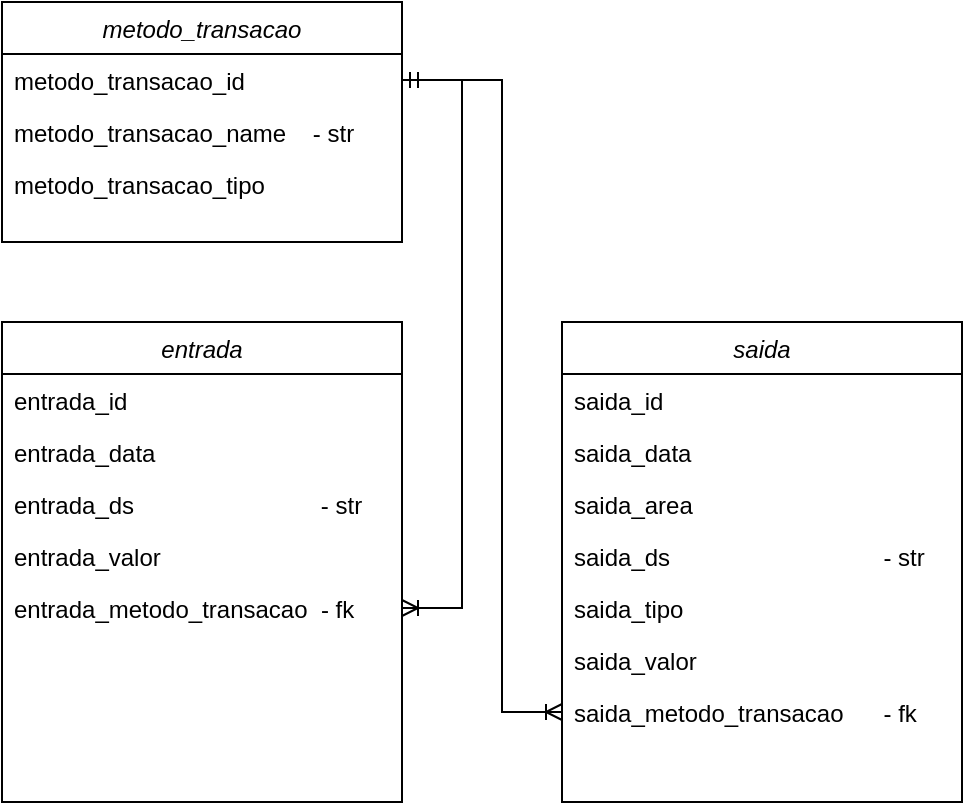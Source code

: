 <mxfile version="21.6.1" type="device">
  <diagram id="C5RBs43oDa-KdzZeNtuy" name="Page-1">
    <mxGraphModel dx="1256" dy="833" grid="1" gridSize="10" guides="1" tooltips="1" connect="1" arrows="1" fold="1" page="1" pageScale="1" pageWidth="827" pageHeight="1169" math="0" shadow="0">
      <root>
        <mxCell id="WIyWlLk6GJQsqaUBKTNV-0" />
        <mxCell id="WIyWlLk6GJQsqaUBKTNV-1" parent="WIyWlLk6GJQsqaUBKTNV-0" />
        <mxCell id="zkfFHV4jXpPFQw0GAbJ--0" value="metodo_transacao" style="swimlane;fontStyle=2;align=center;verticalAlign=top;childLayout=stackLayout;horizontal=1;startSize=26;horizontalStack=0;resizeParent=1;resizeLast=0;collapsible=1;marginBottom=0;rounded=0;shadow=0;strokeWidth=1;" parent="WIyWlLk6GJQsqaUBKTNV-1" vertex="1">
          <mxGeometry x="120" y="120" width="200" height="120" as="geometry">
            <mxRectangle x="120" y="120" width="160" height="26" as="alternateBounds" />
          </mxGeometry>
        </mxCell>
        <mxCell id="zkfFHV4jXpPFQw0GAbJ--1" value="metodo_transacao_id" style="text;align=left;verticalAlign=top;spacingLeft=4;spacingRight=4;overflow=hidden;rotatable=0;points=[[0,0.5],[1,0.5]];portConstraint=eastwest;" parent="zkfFHV4jXpPFQw0GAbJ--0" vertex="1">
          <mxGeometry y="26" width="200" height="26" as="geometry" />
        </mxCell>
        <mxCell id="zkfFHV4jXpPFQw0GAbJ--2" value="metodo_transacao_name    - str" style="text;align=left;verticalAlign=top;spacingLeft=4;spacingRight=4;overflow=hidden;rotatable=0;points=[[0,0.5],[1,0.5]];portConstraint=eastwest;rounded=0;shadow=0;html=0;" parent="zkfFHV4jXpPFQw0GAbJ--0" vertex="1">
          <mxGeometry y="52" width="200" height="26" as="geometry" />
        </mxCell>
        <mxCell id="1JE7Vxh66b0BAEWKvs18-33" value="metodo_transacao_tipo" style="text;align=left;verticalAlign=top;spacingLeft=4;spacingRight=4;overflow=hidden;rotatable=0;points=[[0,0.5],[1,0.5]];portConstraint=eastwest;rounded=0;shadow=0;html=0;" vertex="1" parent="zkfFHV4jXpPFQw0GAbJ--0">
          <mxGeometry y="78" width="200" height="26" as="geometry" />
        </mxCell>
        <mxCell id="XiPXqEYGL068lmlMyI2l-0" value="entrada" style="swimlane;fontStyle=2;align=center;verticalAlign=top;childLayout=stackLayout;horizontal=1;startSize=26;horizontalStack=0;resizeParent=1;resizeLast=0;collapsible=1;marginBottom=0;rounded=0;shadow=0;strokeWidth=1;" parent="WIyWlLk6GJQsqaUBKTNV-1" vertex="1">
          <mxGeometry x="120" y="280" width="200" height="240" as="geometry">
            <mxRectangle x="120" y="280" width="160" height="26" as="alternateBounds" />
          </mxGeometry>
        </mxCell>
        <mxCell id="XiPXqEYGL068lmlMyI2l-1" value="entrada_id" style="text;align=left;verticalAlign=top;spacingLeft=4;spacingRight=4;overflow=hidden;rotatable=0;points=[[0,0.5],[1,0.5]];portConstraint=eastwest;" parent="XiPXqEYGL068lmlMyI2l-0" vertex="1">
          <mxGeometry y="26" width="200" height="26" as="geometry" />
        </mxCell>
        <mxCell id="1JE7Vxh66b0BAEWKvs18-0" value="entrada_data                           " style="text;align=left;verticalAlign=top;spacingLeft=4;spacingRight=4;overflow=hidden;rotatable=0;points=[[0,0.5],[1,0.5]];portConstraint=eastwest;" vertex="1" parent="XiPXqEYGL068lmlMyI2l-0">
          <mxGeometry y="52" width="200" height="26" as="geometry" />
        </mxCell>
        <mxCell id="XiPXqEYGL068lmlMyI2l-2" value="entrada_ds                            - str" style="text;align=left;verticalAlign=top;spacingLeft=4;spacingRight=4;overflow=hidden;rotatable=0;points=[[0,0.5],[1,0.5]];portConstraint=eastwest;rounded=0;shadow=0;html=0;" parent="XiPXqEYGL068lmlMyI2l-0" vertex="1">
          <mxGeometry y="78" width="200" height="26" as="geometry" />
        </mxCell>
        <mxCell id="1JE7Vxh66b0BAEWKvs18-1" value="entrada_valor" style="text;align=left;verticalAlign=top;spacingLeft=4;spacingRight=4;overflow=hidden;rotatable=0;points=[[0,0.5],[1,0.5]];portConstraint=eastwest;rounded=0;shadow=0;html=0;" vertex="1" parent="XiPXqEYGL068lmlMyI2l-0">
          <mxGeometry y="104" width="200" height="26" as="geometry" />
        </mxCell>
        <mxCell id="1JE7Vxh66b0BAEWKvs18-2" value="entrada_metodo_transacao  - fk" style="text;align=left;verticalAlign=top;spacingLeft=4;spacingRight=4;overflow=hidden;rotatable=0;points=[[0,0.5],[1,0.5]];portConstraint=eastwest;rounded=0;shadow=0;html=0;" vertex="1" parent="XiPXqEYGL068lmlMyI2l-0">
          <mxGeometry y="130" width="200" height="26" as="geometry" />
        </mxCell>
        <mxCell id="LpwRbsVaKhKFGAyhnyXE-1" value="saida" style="swimlane;fontStyle=2;align=center;verticalAlign=top;childLayout=stackLayout;horizontal=1;startSize=26;horizontalStack=0;resizeParent=1;resizeLast=0;collapsible=1;marginBottom=0;rounded=0;shadow=0;strokeWidth=1;" parent="WIyWlLk6GJQsqaUBKTNV-1" vertex="1">
          <mxGeometry x="400" y="280" width="200" height="240" as="geometry">
            <mxRectangle x="120" y="120" width="160" height="26" as="alternateBounds" />
          </mxGeometry>
        </mxCell>
        <mxCell id="1JE7Vxh66b0BAEWKvs18-3" value="saida_id" style="text;align=left;verticalAlign=top;spacingLeft=4;spacingRight=4;overflow=hidden;rotatable=0;points=[[0,0.5],[1,0.5]];portConstraint=eastwest;" vertex="1" parent="LpwRbsVaKhKFGAyhnyXE-1">
          <mxGeometry y="26" width="200" height="26" as="geometry" />
        </mxCell>
        <mxCell id="1JE7Vxh66b0BAEWKvs18-4" value="saida_data" style="text;align=left;verticalAlign=top;spacingLeft=4;spacingRight=4;overflow=hidden;rotatable=0;points=[[0,0.5],[1,0.5]];portConstraint=eastwest;" vertex="1" parent="LpwRbsVaKhKFGAyhnyXE-1">
          <mxGeometry y="52" width="200" height="26" as="geometry" />
        </mxCell>
        <mxCell id="1JE7Vxh66b0BAEWKvs18-8" value="saida_area" style="text;align=left;verticalAlign=top;spacingLeft=4;spacingRight=4;overflow=hidden;rotatable=0;points=[[0,0.5],[1,0.5]];portConstraint=eastwest;rounded=0;shadow=0;html=0;" vertex="1" parent="LpwRbsVaKhKFGAyhnyXE-1">
          <mxGeometry y="78" width="200" height="26" as="geometry" />
        </mxCell>
        <mxCell id="1JE7Vxh66b0BAEWKvs18-5" value="saida_ds                                - str" style="text;align=left;verticalAlign=top;spacingLeft=4;spacingRight=4;overflow=hidden;rotatable=0;points=[[0,0.5],[1,0.5]];portConstraint=eastwest;rounded=0;shadow=0;html=0;" vertex="1" parent="LpwRbsVaKhKFGAyhnyXE-1">
          <mxGeometry y="104" width="200" height="26" as="geometry" />
        </mxCell>
        <mxCell id="1JE7Vxh66b0BAEWKvs18-6" value="saida_tipo" style="text;align=left;verticalAlign=top;spacingLeft=4;spacingRight=4;overflow=hidden;rotatable=0;points=[[0,0.5],[1,0.5]];portConstraint=eastwest;rounded=0;shadow=0;html=0;" vertex="1" parent="LpwRbsVaKhKFGAyhnyXE-1">
          <mxGeometry y="130" width="200" height="26" as="geometry" />
        </mxCell>
        <mxCell id="1JE7Vxh66b0BAEWKvs18-9" value="saida_valor" style="text;align=left;verticalAlign=top;spacingLeft=4;spacingRight=4;overflow=hidden;rotatable=0;points=[[0,0.5],[1,0.5]];portConstraint=eastwest;rounded=0;shadow=0;html=0;" vertex="1" parent="LpwRbsVaKhKFGAyhnyXE-1">
          <mxGeometry y="156" width="200" height="26" as="geometry" />
        </mxCell>
        <mxCell id="1JE7Vxh66b0BAEWKvs18-7" value="saida_metodo_transacao      - fk" style="text;align=left;verticalAlign=top;spacingLeft=4;spacingRight=4;overflow=hidden;rotatable=0;points=[[0,0.5],[1,0.5]];portConstraint=eastwest;rounded=0;shadow=0;html=0;" vertex="1" parent="LpwRbsVaKhKFGAyhnyXE-1">
          <mxGeometry y="182" width="200" height="26" as="geometry" />
        </mxCell>
        <mxCell id="1JE7Vxh66b0BAEWKvs18-23" value="" style="edgeStyle=entityRelationEdgeStyle;fontSize=12;html=1;endArrow=ERoneToMany;startArrow=ERmandOne;rounded=0;exitX=1;exitY=0.5;exitDx=0;exitDy=0;" edge="1" parent="WIyWlLk6GJQsqaUBKTNV-1" source="zkfFHV4jXpPFQw0GAbJ--1" target="1JE7Vxh66b0BAEWKvs18-2">
          <mxGeometry width="100" height="100" relative="1" as="geometry">
            <mxPoint x="360" y="290" as="sourcePoint" />
            <mxPoint x="430" y="410" as="targetPoint" />
            <Array as="points">
              <mxPoint x="350" y="350" />
              <mxPoint x="350" y="360" />
              <mxPoint x="370" y="430" />
              <mxPoint x="410" y="430" />
              <mxPoint x="380" y="420" />
              <mxPoint x="340" y="310" />
              <mxPoint x="350" y="350" />
              <mxPoint x="360" y="360" />
            </Array>
          </mxGeometry>
        </mxCell>
        <mxCell id="1JE7Vxh66b0BAEWKvs18-31" value="" style="edgeStyle=elbowEdgeStyle;fontSize=12;html=1;endArrow=ERoneToMany;startArrow=ERmandOne;rounded=0;" edge="1" parent="WIyWlLk6GJQsqaUBKTNV-1" source="zkfFHV4jXpPFQw0GAbJ--1" target="1JE7Vxh66b0BAEWKvs18-7">
          <mxGeometry width="100" height="100" relative="1" as="geometry">
            <mxPoint x="300" y="650" as="sourcePoint" />
            <mxPoint x="380" y="480" as="targetPoint" />
            <Array as="points">
              <mxPoint x="370" y="320" />
            </Array>
          </mxGeometry>
        </mxCell>
      </root>
    </mxGraphModel>
  </diagram>
</mxfile>
